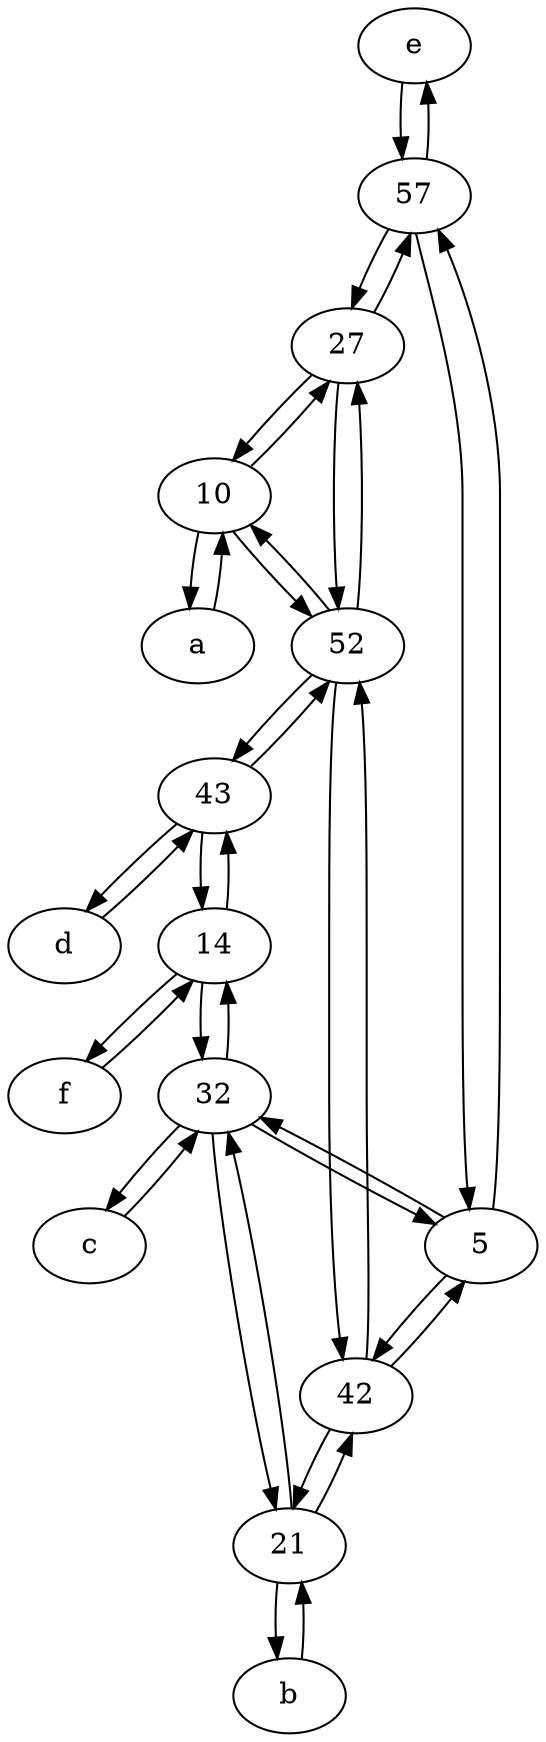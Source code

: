 digraph  {
	e [pos="30,50!"];
	43;
	10;
	d [pos="20,30!"];
	a [pos="40,10!"];
	32;
	b [pos="50,20!"];
	42;
	5;
	21;
	57;
	c [pos="20,10!"];
	f [pos="15,45!"];
	14;
	52;
	27;
	c -> 32;
	10 -> 27;
	14 -> f;
	b -> 21;
	52 -> 10;
	27 -> 10;
	57 -> 5;
	10 -> a;
	a -> 10;
	10 -> 52;
	42 -> 21;
	43 -> d;
	f -> 14;
	e -> 57;
	5 -> 57;
	27 -> 52;
	32 -> 14;
	21 -> b;
	52 -> 27;
	27 -> 57;
	21 -> 32;
	43 -> 14;
	32 -> 5;
	42 -> 52;
	14 -> 43;
	42 -> 5;
	5 -> 42;
	5 -> 32;
	52 -> 43;
	57 -> e;
	57 -> 27;
	43 -> 52;
	21 -> 42;
	32 -> 21;
	14 -> 32;
	d -> 43;
	52 -> 42;
	32 -> c;

	}